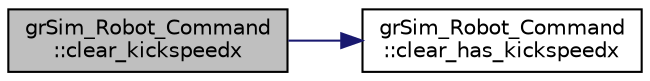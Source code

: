 digraph "grSim_Robot_Command::clear_kickspeedx"
{
 // INTERACTIVE_SVG=YES
  edge [fontname="Helvetica",fontsize="10",labelfontname="Helvetica",labelfontsize="10"];
  node [fontname="Helvetica",fontsize="10",shape=record];
  rankdir="LR";
  Node1 [label="grSim_Robot_Command\l::clear_kickspeedx",height=0.2,width=0.4,color="black", fillcolor="grey75", style="filled", fontcolor="black"];
  Node1 -> Node2 [color="midnightblue",fontsize="10",style="solid",fontname="Helvetica"];
  Node2 [label="grSim_Robot_Command\l::clear_has_kickspeedx",height=0.2,width=0.4,color="black", fillcolor="white", style="filled",URL="$d1/d68/classgr_sim___robot___command.html#a799226a46c0f7d1f6fd2d9f33dc41e26"];
}
